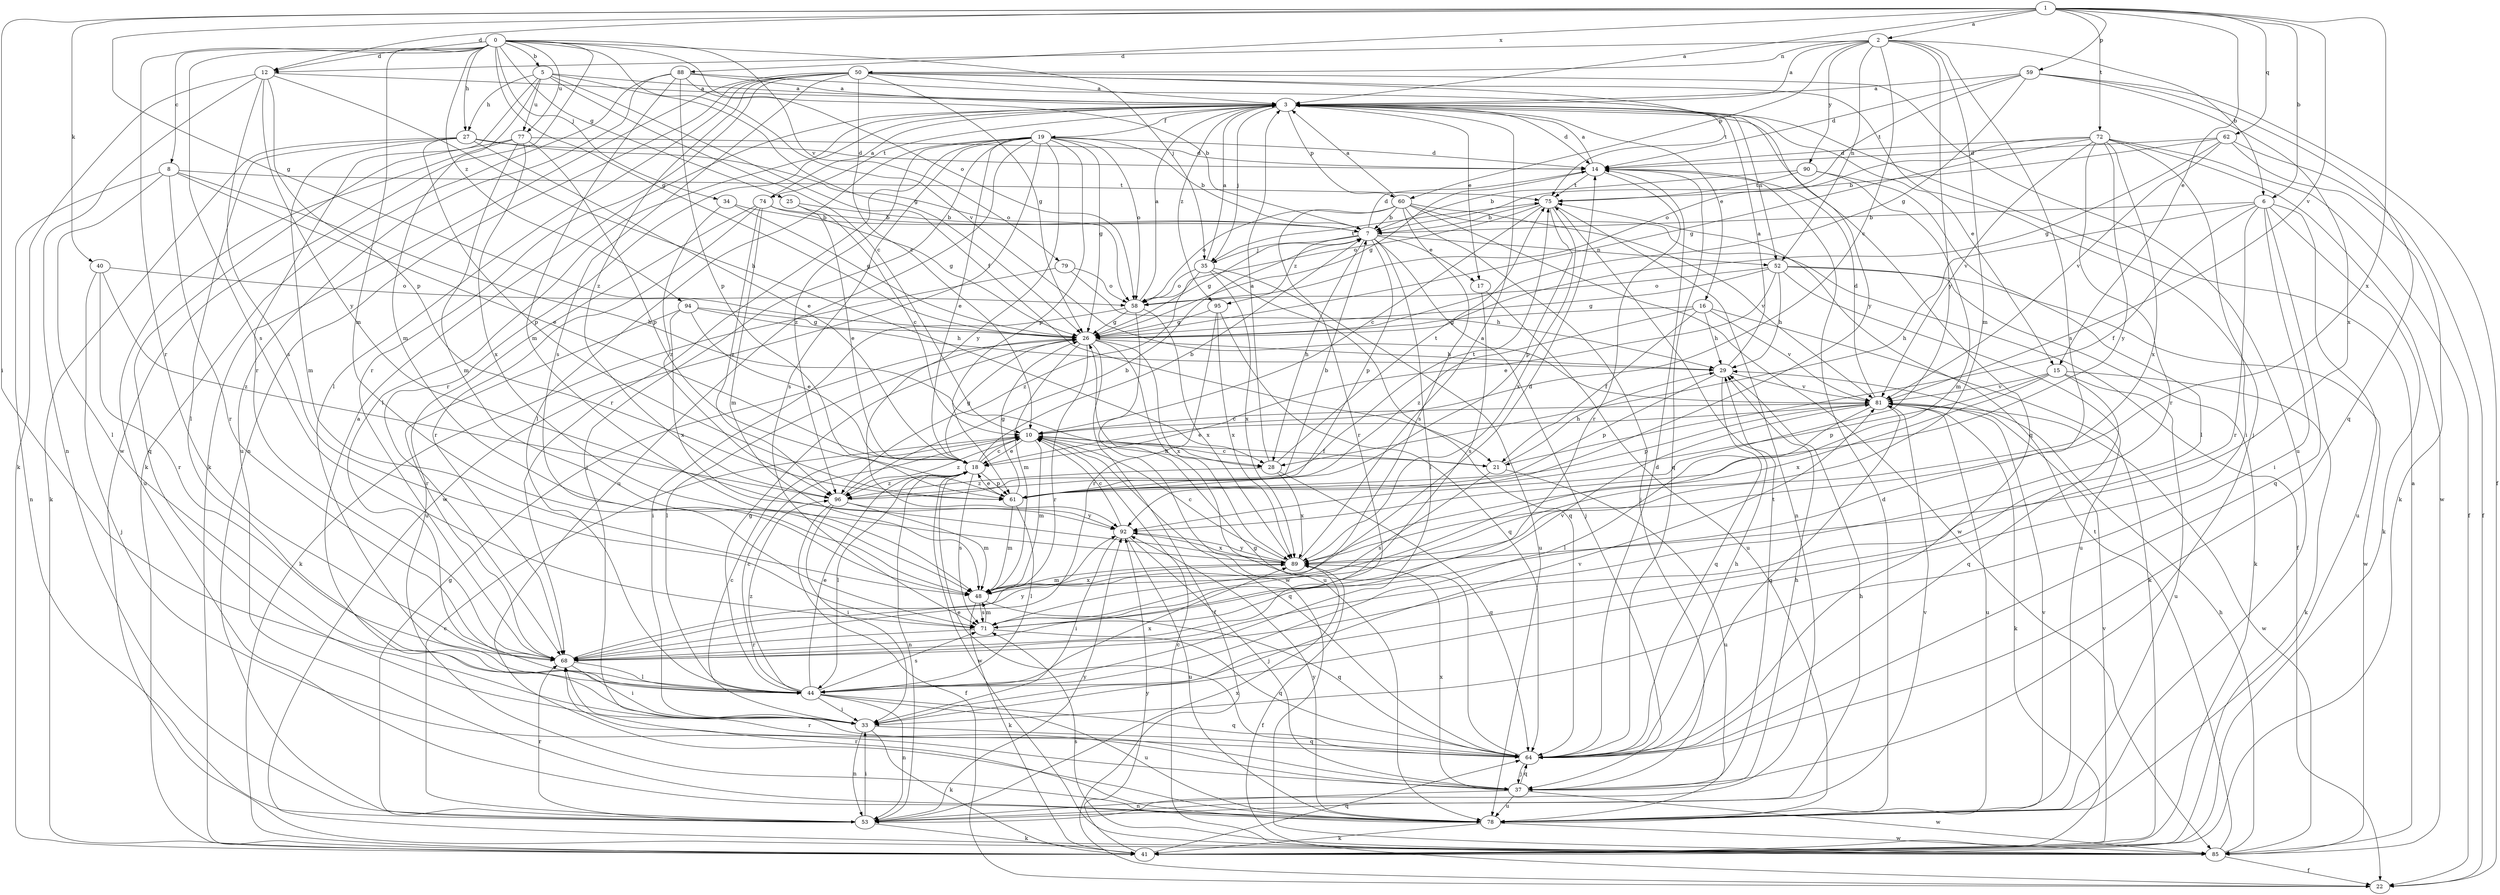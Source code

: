 strict digraph  {
0;
1;
2;
3;
5;
6;
7;
8;
10;
12;
14;
15;
16;
17;
18;
19;
21;
22;
25;
26;
27;
28;
29;
33;
34;
35;
37;
40;
41;
44;
48;
50;
52;
53;
58;
59;
60;
61;
62;
64;
68;
71;
72;
74;
75;
77;
78;
79;
81;
85;
88;
89;
90;
92;
94;
95;
96;
0 -> 5  [label=b];
0 -> 8  [label=c];
0 -> 12  [label=d];
0 -> 25  [label=g];
0 -> 26  [label=g];
0 -> 27  [label=h];
0 -> 34  [label=j];
0 -> 35  [label=j];
0 -> 48  [label=m];
0 -> 58  [label=o];
0 -> 68  [label=r];
0 -> 71  [label=s];
0 -> 77  [label=u];
0 -> 79  [label=v];
0 -> 81  [label=v];
0 -> 85  [label=w];
0 -> 94  [label=z];
1 -> 2  [label=a];
1 -> 3  [label=a];
1 -> 6  [label=b];
1 -> 12  [label=d];
1 -> 15  [label=e];
1 -> 26  [label=g];
1 -> 33  [label=i];
1 -> 40  [label=k];
1 -> 59  [label=p];
1 -> 62  [label=q];
1 -> 72  [label=t];
1 -> 81  [label=v];
1 -> 88  [label=x];
1 -> 89  [label=x];
2 -> 3  [label=a];
2 -> 6  [label=b];
2 -> 10  [label=c];
2 -> 12  [label=d];
2 -> 48  [label=m];
2 -> 50  [label=n];
2 -> 52  [label=n];
2 -> 60  [label=p];
2 -> 71  [label=s];
2 -> 90  [label=y];
2 -> 92  [label=y];
3 -> 14  [label=d];
3 -> 15  [label=e];
3 -> 16  [label=e];
3 -> 17  [label=e];
3 -> 19  [label=f];
3 -> 35  [label=j];
3 -> 44  [label=l];
3 -> 52  [label=n];
3 -> 60  [label=p];
3 -> 64  [label=q];
3 -> 68  [label=r];
3 -> 74  [label=t];
3 -> 95  [label=z];
5 -> 3  [label=a];
5 -> 10  [label=c];
5 -> 21  [label=f];
5 -> 26  [label=g];
5 -> 27  [label=h];
5 -> 48  [label=m];
5 -> 68  [label=r];
5 -> 77  [label=u];
6 -> 7  [label=b];
6 -> 21  [label=f];
6 -> 28  [label=h];
6 -> 33  [label=i];
6 -> 41  [label=k];
6 -> 64  [label=q];
6 -> 68  [label=r];
6 -> 78  [label=u];
7 -> 14  [label=d];
7 -> 17  [label=e];
7 -> 26  [label=g];
7 -> 28  [label=h];
7 -> 35  [label=j];
7 -> 37  [label=j];
7 -> 44  [label=l];
7 -> 52  [label=n];
7 -> 61  [label=p];
7 -> 95  [label=z];
8 -> 18  [label=e];
8 -> 28  [label=h];
8 -> 44  [label=l];
8 -> 53  [label=n];
8 -> 68  [label=r];
8 -> 75  [label=t];
10 -> 18  [label=e];
10 -> 21  [label=f];
10 -> 28  [label=h];
10 -> 48  [label=m];
10 -> 64  [label=q];
10 -> 96  [label=z];
12 -> 3  [label=a];
12 -> 28  [label=h];
12 -> 41  [label=k];
12 -> 53  [label=n];
12 -> 61  [label=p];
12 -> 71  [label=s];
12 -> 92  [label=y];
14 -> 3  [label=a];
14 -> 26  [label=g];
14 -> 64  [label=q];
14 -> 68  [label=r];
14 -> 75  [label=t];
15 -> 41  [label=k];
15 -> 61  [label=p];
15 -> 64  [label=q];
15 -> 78  [label=u];
15 -> 81  [label=v];
15 -> 89  [label=x];
16 -> 21  [label=f];
16 -> 26  [label=g];
16 -> 29  [label=h];
16 -> 41  [label=k];
16 -> 81  [label=v];
16 -> 96  [label=z];
17 -> 71  [label=s];
17 -> 78  [label=u];
18 -> 7  [label=b];
18 -> 10  [label=c];
18 -> 26  [label=g];
18 -> 44  [label=l];
18 -> 53  [label=n];
18 -> 61  [label=p];
18 -> 71  [label=s];
18 -> 85  [label=w];
18 -> 96  [label=z];
19 -> 7  [label=b];
19 -> 14  [label=d];
19 -> 18  [label=e];
19 -> 26  [label=g];
19 -> 37  [label=j];
19 -> 44  [label=l];
19 -> 58  [label=o];
19 -> 61  [label=p];
19 -> 68  [label=r];
19 -> 71  [label=s];
19 -> 78  [label=u];
19 -> 85  [label=w];
19 -> 92  [label=y];
19 -> 96  [label=z];
21 -> 10  [label=c];
21 -> 29  [label=h];
21 -> 71  [label=s];
21 -> 78  [label=u];
25 -> 7  [label=b];
25 -> 10  [label=c];
25 -> 18  [label=e];
26 -> 22  [label=f];
26 -> 29  [label=h];
26 -> 44  [label=l];
26 -> 48  [label=m];
26 -> 68  [label=r];
26 -> 78  [label=u];
26 -> 89  [label=x];
27 -> 14  [label=d];
27 -> 18  [label=e];
27 -> 41  [label=k];
27 -> 44  [label=l];
27 -> 48  [label=m];
27 -> 58  [label=o];
27 -> 61  [label=p];
28 -> 3  [label=a];
28 -> 64  [label=q];
28 -> 75  [label=t];
28 -> 89  [label=x];
28 -> 96  [label=z];
29 -> 3  [label=a];
29 -> 61  [label=p];
29 -> 64  [label=q];
29 -> 81  [label=v];
33 -> 3  [label=a];
33 -> 10  [label=c];
33 -> 41  [label=k];
33 -> 53  [label=n];
33 -> 64  [label=q];
33 -> 81  [label=v];
34 -> 7  [label=b];
34 -> 26  [label=g];
34 -> 96  [label=z];
35 -> 3  [label=a];
35 -> 58  [label=o];
35 -> 64  [label=q];
35 -> 75  [label=t];
35 -> 78  [label=u];
35 -> 89  [label=x];
35 -> 96  [label=z];
37 -> 29  [label=h];
37 -> 53  [label=n];
37 -> 64  [label=q];
37 -> 68  [label=r];
37 -> 75  [label=t];
37 -> 78  [label=u];
37 -> 85  [label=w];
37 -> 89  [label=x];
40 -> 37  [label=j];
40 -> 58  [label=o];
40 -> 68  [label=r];
40 -> 96  [label=z];
41 -> 64  [label=q];
41 -> 81  [label=v];
41 -> 92  [label=y];
44 -> 10  [label=c];
44 -> 18  [label=e];
44 -> 26  [label=g];
44 -> 33  [label=i];
44 -> 53  [label=n];
44 -> 64  [label=q];
44 -> 71  [label=s];
44 -> 78  [label=u];
44 -> 89  [label=x];
44 -> 96  [label=z];
48 -> 14  [label=d];
48 -> 41  [label=k];
48 -> 64  [label=q];
48 -> 71  [label=s];
48 -> 89  [label=x];
50 -> 3  [label=a];
50 -> 10  [label=c];
50 -> 26  [label=g];
50 -> 37  [label=j];
50 -> 41  [label=k];
50 -> 44  [label=l];
50 -> 53  [label=n];
50 -> 68  [label=r];
50 -> 71  [label=s];
50 -> 78  [label=u];
50 -> 92  [label=y];
50 -> 96  [label=z];
52 -> 18  [label=e];
52 -> 26  [label=g];
52 -> 29  [label=h];
52 -> 41  [label=k];
52 -> 58  [label=o];
52 -> 78  [label=u];
52 -> 85  [label=w];
53 -> 10  [label=c];
53 -> 26  [label=g];
53 -> 29  [label=h];
53 -> 33  [label=i];
53 -> 41  [label=k];
53 -> 68  [label=r];
53 -> 81  [label=v];
53 -> 89  [label=x];
53 -> 92  [label=y];
58 -> 3  [label=a];
58 -> 26  [label=g];
58 -> 33  [label=i];
58 -> 85  [label=w];
58 -> 89  [label=x];
59 -> 3  [label=a];
59 -> 14  [label=d];
59 -> 22  [label=f];
59 -> 26  [label=g];
59 -> 64  [label=q];
59 -> 75  [label=t];
59 -> 89  [label=x];
60 -> 3  [label=a];
60 -> 7  [label=b];
60 -> 22  [label=f];
60 -> 37  [label=j];
60 -> 58  [label=o];
60 -> 68  [label=r];
60 -> 71  [label=s];
60 -> 81  [label=v];
60 -> 85  [label=w];
61 -> 7  [label=b];
61 -> 18  [label=e];
61 -> 26  [label=g];
61 -> 44  [label=l];
61 -> 48  [label=m];
62 -> 7  [label=b];
62 -> 14  [label=d];
62 -> 22  [label=f];
62 -> 26  [label=g];
62 -> 41  [label=k];
62 -> 81  [label=v];
64 -> 14  [label=d];
64 -> 18  [label=e];
64 -> 26  [label=g];
64 -> 29  [label=h];
64 -> 37  [label=j];
68 -> 33  [label=i];
68 -> 44  [label=l];
68 -> 92  [label=y];
71 -> 48  [label=m];
71 -> 64  [label=q];
71 -> 68  [label=r];
71 -> 81  [label=v];
72 -> 14  [label=d];
72 -> 22  [label=f];
72 -> 26  [label=g];
72 -> 33  [label=i];
72 -> 58  [label=o];
72 -> 68  [label=r];
72 -> 81  [label=v];
72 -> 85  [label=w];
72 -> 89  [label=x];
72 -> 92  [label=y];
74 -> 3  [label=a];
74 -> 7  [label=b];
74 -> 26  [label=g];
74 -> 48  [label=m];
74 -> 68  [label=r];
74 -> 78  [label=u];
74 -> 96  [label=z];
75 -> 7  [label=b];
75 -> 10  [label=c];
75 -> 53  [label=n];
75 -> 58  [label=o];
75 -> 61  [label=p];
75 -> 89  [label=x];
77 -> 14  [label=d];
77 -> 48  [label=m];
77 -> 61  [label=p];
77 -> 64  [label=q];
77 -> 78  [label=u];
77 -> 89  [label=x];
78 -> 14  [label=d];
78 -> 41  [label=k];
78 -> 68  [label=r];
78 -> 81  [label=v];
78 -> 85  [label=w];
78 -> 92  [label=y];
79 -> 29  [label=h];
79 -> 41  [label=k];
79 -> 58  [label=o];
81 -> 10  [label=c];
81 -> 14  [label=d];
81 -> 18  [label=e];
81 -> 41  [label=k];
81 -> 44  [label=l];
81 -> 61  [label=p];
81 -> 64  [label=q];
81 -> 78  [label=u];
81 -> 85  [label=w];
85 -> 3  [label=a];
85 -> 10  [label=c];
85 -> 22  [label=f];
85 -> 29  [label=h];
85 -> 71  [label=s];
85 -> 75  [label=t];
88 -> 3  [label=a];
88 -> 7  [label=b];
88 -> 41  [label=k];
88 -> 48  [label=m];
88 -> 61  [label=p];
88 -> 75  [label=t];
88 -> 78  [label=u];
89 -> 3  [label=a];
89 -> 10  [label=c];
89 -> 22  [label=f];
89 -> 48  [label=m];
89 -> 92  [label=y];
90 -> 7  [label=b];
90 -> 44  [label=l];
90 -> 48  [label=m];
90 -> 75  [label=t];
92 -> 10  [label=c];
92 -> 33  [label=i];
92 -> 37  [label=j];
92 -> 78  [label=u];
92 -> 89  [label=x];
94 -> 18  [label=e];
94 -> 26  [label=g];
94 -> 29  [label=h];
94 -> 68  [label=r];
94 -> 89  [label=x];
95 -> 26  [label=g];
95 -> 64  [label=q];
95 -> 68  [label=r];
95 -> 89  [label=x];
96 -> 7  [label=b];
96 -> 22  [label=f];
96 -> 33  [label=i];
96 -> 48  [label=m];
96 -> 75  [label=t];
96 -> 92  [label=y];
}
